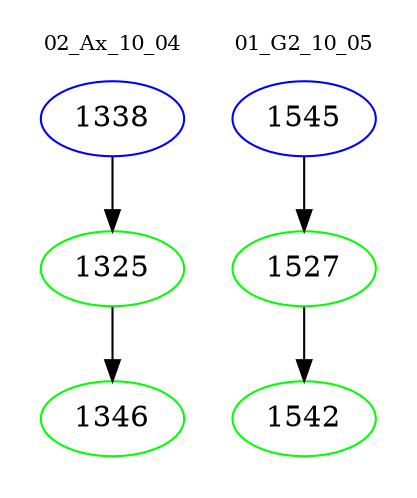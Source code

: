 digraph{
subgraph cluster_0 {
color = white
label = "02_Ax_10_04";
fontsize=10;
T0_1338 [label="1338", color="blue"]
T0_1338 -> T0_1325 [color="black"]
T0_1325 [label="1325", color="green"]
T0_1325 -> T0_1346 [color="black"]
T0_1346 [label="1346", color="green"]
}
subgraph cluster_1 {
color = white
label = "01_G2_10_05";
fontsize=10;
T1_1545 [label="1545", color="blue"]
T1_1545 -> T1_1527 [color="black"]
T1_1527 [label="1527", color="green"]
T1_1527 -> T1_1542 [color="black"]
T1_1542 [label="1542", color="green"]
}
}
